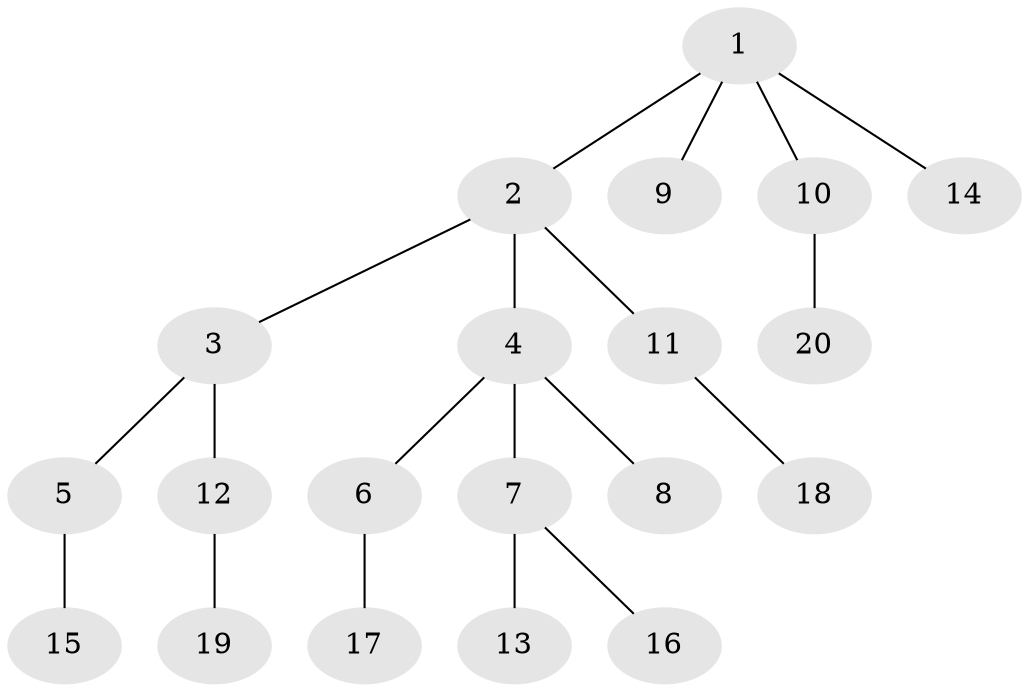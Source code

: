 // Generated by graph-tools (version 1.1) at 2025/46/02/15/25 05:46:28]
// undirected, 20 vertices, 19 edges
graph export_dot {
graph [start="1"]
  node [color=gray90,style=filled];
  1;
  2;
  3;
  4;
  5;
  6;
  7;
  8;
  9;
  10;
  11;
  12;
  13;
  14;
  15;
  16;
  17;
  18;
  19;
  20;
  1 -- 2;
  1 -- 9;
  1 -- 10;
  1 -- 14;
  2 -- 3;
  2 -- 4;
  2 -- 11;
  3 -- 5;
  3 -- 12;
  4 -- 6;
  4 -- 7;
  4 -- 8;
  5 -- 15;
  6 -- 17;
  7 -- 13;
  7 -- 16;
  10 -- 20;
  11 -- 18;
  12 -- 19;
}
